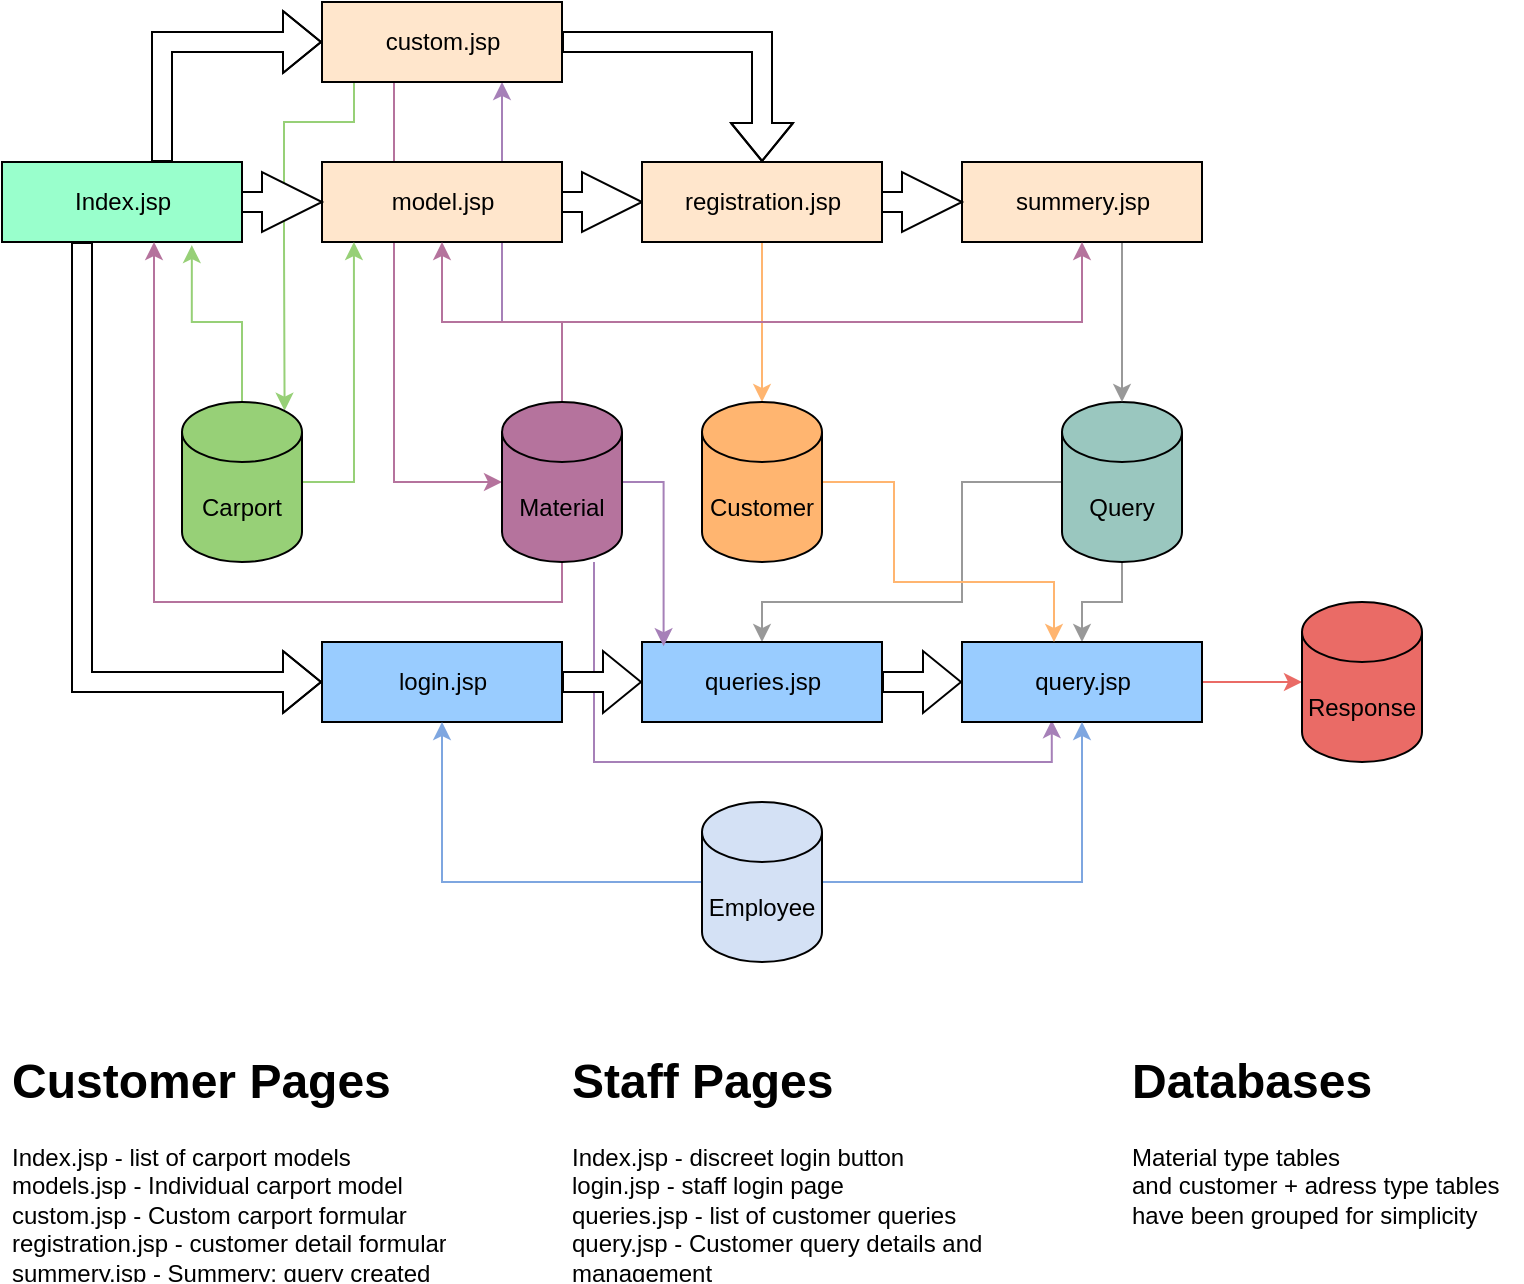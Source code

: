 <mxfile version="14.6.10" type="github">
  <diagram id="qygSB_kf31VgebMF4vaU" name="Page-1">
    <mxGraphModel dx="915" dy="415" grid="1" gridSize="10" guides="1" tooltips="1" connect="1" arrows="1" fold="1" page="1" pageScale="1" pageWidth="827" pageHeight="1169" math="0" shadow="0">
      <root>
        <mxCell id="0" />
        <mxCell id="1" parent="0" />
        <mxCell id="Q8B8VREAt1p_jrcEje30-11" style="edgeStyle=orthogonalEdgeStyle;rounded=0;orthogonalLoop=1;jettySize=auto;html=1;strokeColor=#A680B8;fillColor=#FFB570;entryX=0.374;entryY=0.977;entryDx=0;entryDy=0;entryPerimeter=0;" edge="1" parent="1" source="6GaSGv94aIPq9nlau-8M-78" target="6GaSGv94aIPq9nlau-8M-33">
          <mxGeometry relative="1" as="geometry">
            <mxPoint x="530" y="420" as="targetPoint" />
            <Array as="points">
              <mxPoint x="330" y="420" />
              <mxPoint x="559" y="420" />
            </Array>
          </mxGeometry>
        </mxCell>
        <mxCell id="Q8B8VREAt1p_jrcEje30-9" style="edgeStyle=orthogonalEdgeStyle;rounded=0;orthogonalLoop=1;jettySize=auto;html=1;entryX=0.75;entryY=1;entryDx=0;entryDy=0;strokeColor=#A680B8;fillColor=#FFB570;" edge="1" parent="1" source="6GaSGv94aIPq9nlau-8M-78" target="6GaSGv94aIPq9nlau-8M-26">
          <mxGeometry relative="1" as="geometry">
            <Array as="points">
              <mxPoint x="314" y="200" />
              <mxPoint x="284" y="200" />
            </Array>
          </mxGeometry>
        </mxCell>
        <mxCell id="6GaSGv94aIPq9nlau-8M-89" style="edgeStyle=orthogonalEdgeStyle;rounded=0;orthogonalLoop=1;jettySize=auto;html=1;strokeColor=#B5739D;entryX=0;entryY=0.5;entryDx=0;entryDy=0;entryPerimeter=0;" parent="1" source="6GaSGv94aIPq9nlau-8M-26" edge="1" target="6GaSGv94aIPq9nlau-8M-78">
          <mxGeometry relative="1" as="geometry">
            <mxPoint x="174" y="200" as="targetPoint" />
            <Array as="points">
              <mxPoint x="230" y="280" />
            </Array>
          </mxGeometry>
        </mxCell>
        <mxCell id="6GaSGv94aIPq9nlau-8M-35" value="&lt;h1&gt;Customer Pages&lt;/h1&gt;&lt;div&gt;Index.jsp -&amp;nbsp;&lt;span&gt;list of carport models&lt;/span&gt;&lt;/div&gt;&lt;div&gt;&lt;span&gt;models.jsp -&amp;nbsp;&lt;/span&gt;&lt;span&gt;Individual carport model&lt;/span&gt;&lt;/div&gt;&lt;div&gt;custom.jsp -&amp;nbsp;&lt;span&gt;Custom carport formular&lt;/span&gt;&lt;/div&gt;&lt;div&gt;registration.jsp - customer detail formular&lt;/div&gt;&lt;div&gt;summery.jsp - Summery; query created&lt;/div&gt;" style="text;html=1;strokeColor=none;fillColor=none;spacing=5;spacingTop=-20;whiteSpace=wrap;overflow=hidden;rounded=0;" parent="1" vertex="1">
          <mxGeometry x="34" y="560" width="240" height="120" as="geometry" />
        </mxCell>
        <mxCell id="6GaSGv94aIPq9nlau-8M-49" value="&lt;h1&gt;Staff Pages&lt;/h1&gt;&lt;div&gt;Index.jsp -&amp;nbsp;&lt;span&gt;discreet login button&lt;/span&gt;&lt;/div&gt;&lt;div&gt;&lt;div&gt;&lt;div&gt;login.jsp - staff login page&lt;/div&gt;&lt;/div&gt;&lt;div&gt;queries.jsp - list of customer queries&lt;/div&gt;&lt;div&gt;query.jsp - Customer query details and management&lt;/div&gt;&lt;/div&gt;" style="text;html=1;strokeColor=none;fillColor=none;spacing=5;spacingTop=-20;whiteSpace=wrap;overflow=hidden;rounded=0;" parent="1" vertex="1">
          <mxGeometry x="314" y="560" width="240" height="120" as="geometry" />
        </mxCell>
        <mxCell id="6GaSGv94aIPq9nlau-8M-99" style="edgeStyle=orthogonalEdgeStyle;rounded=0;orthogonalLoop=1;jettySize=auto;html=1;strokeColor=#999999;fillColor=#FFFFFF;" parent="1" source="6GaSGv94aIPq9nlau-8M-51" target="6GaSGv94aIPq9nlau-8M-33" edge="1">
          <mxGeometry relative="1" as="geometry" />
        </mxCell>
        <mxCell id="6GaSGv94aIPq9nlau-8M-103" style="edgeStyle=orthogonalEdgeStyle;rounded=0;orthogonalLoop=1;jettySize=auto;html=1;strokeColor=#999999;fillColor=#FFFFFF;exitX=0;exitY=0.5;exitDx=0;exitDy=0;exitPerimeter=0;" parent="1" source="6GaSGv94aIPq9nlau-8M-51" target="6GaSGv94aIPq9nlau-8M-31" edge="1">
          <mxGeometry relative="1" as="geometry">
            <Array as="points">
              <mxPoint x="514" y="280" />
              <mxPoint x="514" y="340" />
              <mxPoint x="414" y="340" />
            </Array>
          </mxGeometry>
        </mxCell>
        <mxCell id="6GaSGv94aIPq9nlau-8M-51" value="Query" style="shape=cylinder3;whiteSpace=wrap;html=1;boundedLbl=1;backgroundOutline=1;size=15;fillColor=#9AC7BF;" parent="1" vertex="1">
          <mxGeometry x="564" y="240" width="60" height="80" as="geometry" />
        </mxCell>
        <mxCell id="6GaSGv94aIPq9nlau-8M-92" style="edgeStyle=orthogonalEdgeStyle;rounded=0;orthogonalLoop=1;jettySize=auto;html=1;entryX=0;entryY=0.5;entryDx=0;entryDy=0;shape=flexArrow;fillColor=#FFFFFF;" parent="1" source="6GaSGv94aIPq9nlau-8M-27" target="6GaSGv94aIPq9nlau-8M-31" edge="1">
          <mxGeometry relative="1" as="geometry" />
        </mxCell>
        <mxCell id="6GaSGv94aIPq9nlau-8M-27" value="login.jsp" style="html=1;fillColor=#99CCFF;" parent="1" vertex="1">
          <mxGeometry x="194" y="360" width="120" height="40" as="geometry" />
        </mxCell>
        <mxCell id="6GaSGv94aIPq9nlau-8M-93" style="edgeStyle=orthogonalEdgeStyle;rounded=0;orthogonalLoop=1;jettySize=auto;html=1;entryX=0;entryY=0.5;entryDx=0;entryDy=0;shape=flexArrow;" parent="1" source="6GaSGv94aIPq9nlau-8M-31" target="6GaSGv94aIPq9nlau-8M-33" edge="1">
          <mxGeometry relative="1" as="geometry" />
        </mxCell>
        <mxCell id="6GaSGv94aIPq9nlau-8M-31" value="queries.jsp" style="html=1;fillColor=#99CCFF;" parent="1" vertex="1">
          <mxGeometry x="354" y="360" width="120" height="40" as="geometry" />
        </mxCell>
        <mxCell id="6GaSGv94aIPq9nlau-8M-100" style="edgeStyle=orthogonalEdgeStyle;rounded=0;orthogonalLoop=1;jettySize=auto;html=1;strokeColor=#EA6B66;fillColor=#FFFFFF;" parent="1" source="6GaSGv94aIPq9nlau-8M-33" target="6GaSGv94aIPq9nlau-8M-72" edge="1">
          <mxGeometry relative="1" as="geometry" />
        </mxCell>
        <mxCell id="6GaSGv94aIPq9nlau-8M-33" value="query.jsp" style="html=1;fillColor=#99CCFF;" parent="1" vertex="1">
          <mxGeometry x="514" y="360" width="120" height="40" as="geometry" />
        </mxCell>
        <mxCell id="6GaSGv94aIPq9nlau-8M-86" style="edgeStyle=orthogonalEdgeStyle;rounded=0;orthogonalLoop=1;jettySize=auto;html=1;shape=flexArrow;" parent="1" source="6GaSGv94aIPq9nlau-8M-22" edge="1">
          <mxGeometry relative="1" as="geometry">
            <mxPoint x="194" y="60" as="targetPoint" />
            <Array as="points">
              <mxPoint x="114" y="60" />
            </Array>
          </mxGeometry>
        </mxCell>
        <mxCell id="6GaSGv94aIPq9nlau-8M-94" style="edgeStyle=orthogonalEdgeStyle;rounded=0;orthogonalLoop=1;jettySize=auto;html=1;shape=flexArrow;" parent="1" source="6GaSGv94aIPq9nlau-8M-22" target="6GaSGv94aIPq9nlau-8M-27" edge="1">
          <mxGeometry relative="1" as="geometry">
            <Array as="points">
              <mxPoint x="74" y="380" />
            </Array>
          </mxGeometry>
        </mxCell>
        <mxCell id="6GaSGv94aIPq9nlau-8M-22" value="Index.jsp" style="html=1;fillColor=#99FFCC;" parent="1" vertex="1">
          <mxGeometry x="34" y="120" width="120" height="40" as="geometry" />
        </mxCell>
        <mxCell id="6GaSGv94aIPq9nlau-8M-90" style="edgeStyle=orthogonalEdgeStyle;rounded=0;orthogonalLoop=1;jettySize=auto;html=1;entryX=0;entryY=0.5;entryDx=0;entryDy=0;shape=arrow;" parent="1" source="6GaSGv94aIPq9nlau-8M-25" target="6GaSGv94aIPq9nlau-8M-30" edge="1">
          <mxGeometry relative="1" as="geometry" />
        </mxCell>
        <mxCell id="6GaSGv94aIPq9nlau-8M-25" value="model.jsp" style="html=1;fillColor=#FFE6CC;" parent="1" vertex="1">
          <mxGeometry x="194" y="120" width="120" height="40" as="geometry" />
        </mxCell>
        <mxCell id="Q8B8VREAt1p_jrcEje30-1" style="edgeStyle=orthogonalEdgeStyle;rounded=0;orthogonalLoop=1;jettySize=auto;html=1;strokeColor=#000000;fillColor=#FFFFFF;shape=flexArrow;" edge="1" parent="1" source="6GaSGv94aIPq9nlau-8M-26" target="6GaSGv94aIPq9nlau-8M-30">
          <mxGeometry relative="1" as="geometry" />
        </mxCell>
        <mxCell id="Q8B8VREAt1p_jrcEje30-16" style="edgeStyle=orthogonalEdgeStyle;rounded=0;orthogonalLoop=1;jettySize=auto;html=1;entryX=0.855;entryY=0;entryDx=0;entryDy=4.35;entryPerimeter=0;strokeColor=#97D077;fillColor=#FFFFFF;" edge="1" parent="1" source="6GaSGv94aIPq9nlau-8M-26" target="6GaSGv94aIPq9nlau-8M-79">
          <mxGeometry relative="1" as="geometry">
            <Array as="points">
              <mxPoint x="210" y="100" />
              <mxPoint x="175" y="100" />
              <mxPoint x="175" y="160" />
            </Array>
          </mxGeometry>
        </mxCell>
        <mxCell id="6GaSGv94aIPq9nlau-8M-26" value="custom.jsp" style="html=1;fillColor=#FFE6CC;" parent="1" vertex="1">
          <mxGeometry x="194" y="40" width="120" height="40" as="geometry" />
        </mxCell>
        <mxCell id="6GaSGv94aIPq9nlau-8M-98" style="edgeStyle=orthogonalEdgeStyle;rounded=0;orthogonalLoop=1;jettySize=auto;html=1;strokeColor=#999999;fillColor=#FFFFFF;" parent="1" source="6GaSGv94aIPq9nlau-8M-29" target="6GaSGv94aIPq9nlau-8M-51" edge="1">
          <mxGeometry relative="1" as="geometry">
            <Array as="points">
              <mxPoint x="594" y="180" />
              <mxPoint x="594" y="180" />
            </Array>
          </mxGeometry>
        </mxCell>
        <mxCell id="6GaSGv94aIPq9nlau-8M-29" value="summery.jsp" style="html=1;fillColor=#FFE6CC;" parent="1" vertex="1">
          <mxGeometry x="514" y="120" width="120" height="40" as="geometry" />
        </mxCell>
        <mxCell id="6GaSGv94aIPq9nlau-8M-91" style="edgeStyle=orthogonalEdgeStyle;rounded=0;orthogonalLoop=1;jettySize=auto;html=1;entryX=0;entryY=0.5;entryDx=0;entryDy=0;shape=arrow;" parent="1" source="6GaSGv94aIPq9nlau-8M-30" target="6GaSGv94aIPq9nlau-8M-29" edge="1">
          <mxGeometry relative="1" as="geometry" />
        </mxCell>
        <mxCell id="6GaSGv94aIPq9nlau-8M-97" style="edgeStyle=orthogonalEdgeStyle;rounded=0;orthogonalLoop=1;jettySize=auto;html=1;strokeColor=#FFB570;fillColor=#FFB570;" parent="1" source="6GaSGv94aIPq9nlau-8M-30" target="6GaSGv94aIPq9nlau-8M-77" edge="1">
          <mxGeometry relative="1" as="geometry" />
        </mxCell>
        <mxCell id="6GaSGv94aIPq9nlau-8M-30" value="registration.jsp" style="html=1;fillColor=#FFE6CC;" parent="1" vertex="1">
          <mxGeometry x="354" y="120" width="120" height="40" as="geometry" />
        </mxCell>
        <mxCell id="6GaSGv94aIPq9nlau-8M-71" value="&lt;h1&gt;Databases&lt;/h1&gt;&lt;div&gt;Material type tables &lt;br&gt;and customer + adress type tables &lt;br&gt;have been grouped for simplicity&lt;/div&gt;" style="text;html=1;strokeColor=none;fillColor=none;spacing=5;spacingTop=-20;whiteSpace=wrap;overflow=hidden;rounded=0;" parent="1" vertex="1">
          <mxGeometry x="594" y="560" width="200" height="120" as="geometry" />
        </mxCell>
        <mxCell id="6GaSGv94aIPq9nlau-8M-72" value="Response" style="shape=cylinder3;whiteSpace=wrap;html=1;boundedLbl=1;backgroundOutline=1;size=15;fillColor=#EA6B66;" parent="1" vertex="1">
          <mxGeometry x="684" y="340" width="60" height="80" as="geometry" />
        </mxCell>
        <mxCell id="6GaSGv94aIPq9nlau-8M-105" style="edgeStyle=orthogonalEdgeStyle;rounded=0;orthogonalLoop=1;jettySize=auto;html=1;strokeColor=#7EA6E0;fillColor=#FFFFFF;" parent="1" source="6GaSGv94aIPq9nlau-8M-76" target="6GaSGv94aIPq9nlau-8M-27" edge="1">
          <mxGeometry relative="1" as="geometry" />
        </mxCell>
        <mxCell id="6GaSGv94aIPq9nlau-8M-106" style="edgeStyle=orthogonalEdgeStyle;rounded=0;orthogonalLoop=1;jettySize=auto;html=1;strokeColor=#7EA6E0;fillColor=#FFFFFF;" parent="1" source="6GaSGv94aIPq9nlau-8M-76" target="6GaSGv94aIPq9nlau-8M-33" edge="1">
          <mxGeometry relative="1" as="geometry" />
        </mxCell>
        <mxCell id="6GaSGv94aIPq9nlau-8M-76" value="Employee" style="shape=cylinder3;whiteSpace=wrap;html=1;boundedLbl=1;backgroundOutline=1;size=15;fillColor=#D4E1F5;" parent="1" vertex="1">
          <mxGeometry x="384" y="440" width="60" height="80" as="geometry" />
        </mxCell>
        <mxCell id="Q8B8VREAt1p_jrcEje30-2" style="edgeStyle=orthogonalEdgeStyle;rounded=0;orthogonalLoop=1;jettySize=auto;html=1;strokeColor=#FFB570;fillColor=#FFB570;exitX=1;exitY=0.5;exitDx=0;exitDy=0;exitPerimeter=0;" edge="1" parent="1" source="6GaSGv94aIPq9nlau-8M-77" target="6GaSGv94aIPq9nlau-8M-33">
          <mxGeometry relative="1" as="geometry">
            <Array as="points">
              <mxPoint x="480" y="280" />
              <mxPoint x="480" y="330" />
              <mxPoint x="560" y="330" />
            </Array>
          </mxGeometry>
        </mxCell>
        <mxCell id="6GaSGv94aIPq9nlau-8M-77" value="Customer" style="shape=cylinder3;whiteSpace=wrap;html=1;boundedLbl=1;backgroundOutline=1;size=15;fillColor=#FFB570;" parent="1" vertex="1">
          <mxGeometry x="384" y="240" width="60" height="80" as="geometry" />
        </mxCell>
        <mxCell id="Q8B8VREAt1p_jrcEje30-4" style="edgeStyle=orthogonalEdgeStyle;rounded=0;orthogonalLoop=1;jettySize=auto;html=1;strokeColor=#B5739D;fillColor=#FFB570;" edge="1" parent="1" source="6GaSGv94aIPq9nlau-8M-78" target="6GaSGv94aIPq9nlau-8M-25">
          <mxGeometry relative="1" as="geometry" />
        </mxCell>
        <mxCell id="Q8B8VREAt1p_jrcEje30-5" style="edgeStyle=orthogonalEdgeStyle;rounded=0;orthogonalLoop=1;jettySize=auto;html=1;strokeColor=#B5739D;fillColor=#FFB570;" edge="1" parent="1" source="6GaSGv94aIPq9nlau-8M-78">
          <mxGeometry relative="1" as="geometry">
            <mxPoint x="110" y="160" as="targetPoint" />
            <Array as="points">
              <mxPoint x="314" y="340" />
              <mxPoint x="110" y="340" />
            </Array>
          </mxGeometry>
        </mxCell>
        <mxCell id="Q8B8VREAt1p_jrcEje30-6" style="edgeStyle=orthogonalEdgeStyle;rounded=0;orthogonalLoop=1;jettySize=auto;html=1;strokeColor=#B5739D;fillColor=#FFB570;" edge="1" parent="1" source="6GaSGv94aIPq9nlau-8M-78" target="6GaSGv94aIPq9nlau-8M-29">
          <mxGeometry relative="1" as="geometry">
            <Array as="points">
              <mxPoint x="314" y="200" />
              <mxPoint x="574" y="200" />
            </Array>
          </mxGeometry>
        </mxCell>
        <mxCell id="Q8B8VREAt1p_jrcEje30-10" style="edgeStyle=orthogonalEdgeStyle;rounded=0;orthogonalLoop=1;jettySize=auto;html=1;entryX=0.09;entryY=0.053;entryDx=0;entryDy=0;entryPerimeter=0;strokeColor=#A680B8;fillColor=#FFB570;" edge="1" parent="1" source="6GaSGv94aIPq9nlau-8M-78" target="6GaSGv94aIPq9nlau-8M-31">
          <mxGeometry relative="1" as="geometry" />
        </mxCell>
        <mxCell id="6GaSGv94aIPq9nlau-8M-78" value="Material" style="shape=cylinder3;whiteSpace=wrap;html=1;boundedLbl=1;backgroundOutline=1;size=15;fillColor=#B5739D;" parent="1" vertex="1">
          <mxGeometry x="284" y="240" width="60" height="80" as="geometry" />
        </mxCell>
        <mxCell id="Q8B8VREAt1p_jrcEje30-14" style="edgeStyle=orthogonalEdgeStyle;rounded=0;orthogonalLoop=1;jettySize=auto;html=1;entryX=0.791;entryY=1.039;entryDx=0;entryDy=0;entryPerimeter=0;strokeColor=#97D077;fillColor=#FFFFFF;" edge="1" parent="1" source="6GaSGv94aIPq9nlau-8M-79" target="6GaSGv94aIPq9nlau-8M-22">
          <mxGeometry relative="1" as="geometry" />
        </mxCell>
        <mxCell id="Q8B8VREAt1p_jrcEje30-15" style="edgeStyle=orthogonalEdgeStyle;rounded=0;orthogonalLoop=1;jettySize=auto;html=1;entryX=0.133;entryY=1;entryDx=0;entryDy=0;entryPerimeter=0;strokeColor=#97D077;fillColor=#FFFFFF;" edge="1" parent="1" source="6GaSGv94aIPq9nlau-8M-79" target="6GaSGv94aIPq9nlau-8M-25">
          <mxGeometry relative="1" as="geometry" />
        </mxCell>
        <mxCell id="6GaSGv94aIPq9nlau-8M-79" value="Carport" style="shape=cylinder3;whiteSpace=wrap;html=1;boundedLbl=1;backgroundOutline=1;size=15;fillColor=#97D077;" parent="1" vertex="1">
          <mxGeometry x="124" y="240" width="60" height="80" as="geometry" />
        </mxCell>
        <mxCell id="6GaSGv94aIPq9nlau-8M-87" style="edgeStyle=orthogonalEdgeStyle;rounded=0;orthogonalLoop=1;jettySize=auto;html=1;entryX=0;entryY=0.5;entryDx=0;entryDy=0;shape=arrow;fillColor=#FFFFFF;" parent="1" source="6GaSGv94aIPq9nlau-8M-22" target="6GaSGv94aIPq9nlau-8M-25" edge="1">
          <mxGeometry relative="1" as="geometry" />
        </mxCell>
      </root>
    </mxGraphModel>
  </diagram>
</mxfile>
